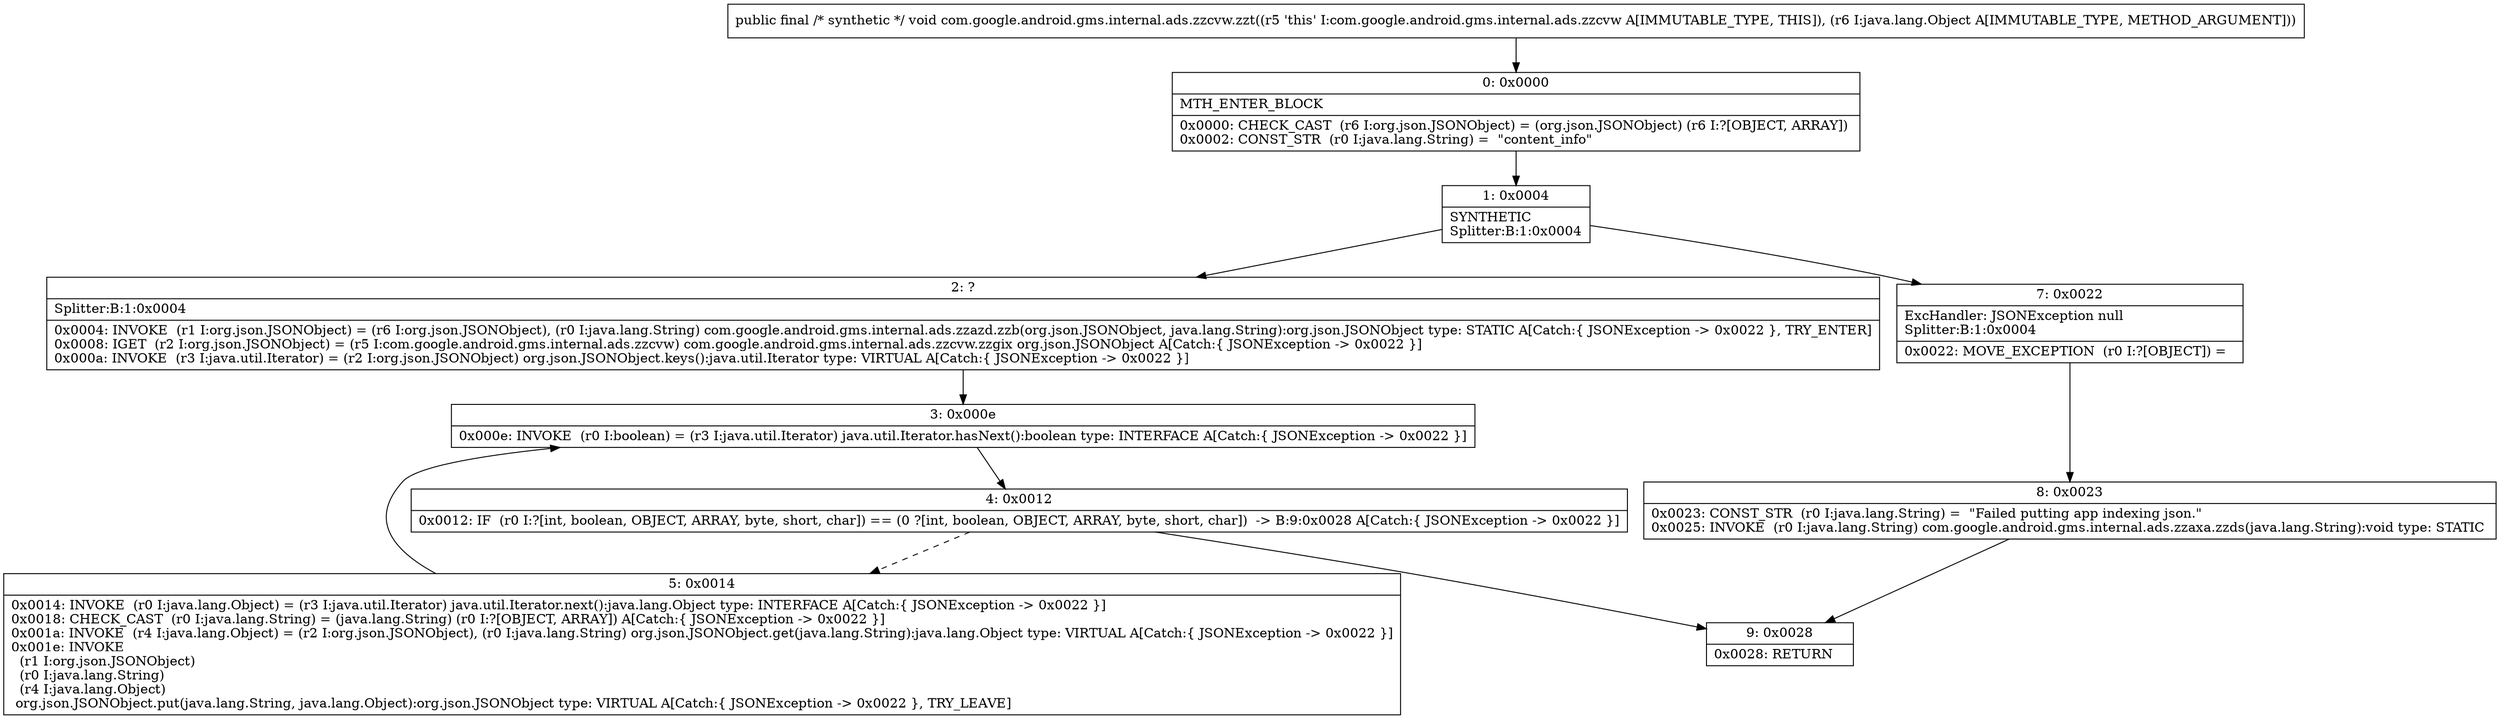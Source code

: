 digraph "CFG forcom.google.android.gms.internal.ads.zzcvw.zzt(Ljava\/lang\/Object;)V" {
Node_0 [shape=record,label="{0\:\ 0x0000|MTH_ENTER_BLOCK\l|0x0000: CHECK_CAST  (r6 I:org.json.JSONObject) = (org.json.JSONObject) (r6 I:?[OBJECT, ARRAY]) \l0x0002: CONST_STR  (r0 I:java.lang.String) =  \"content_info\" \l}"];
Node_1 [shape=record,label="{1\:\ 0x0004|SYNTHETIC\lSplitter:B:1:0x0004\l}"];
Node_2 [shape=record,label="{2\:\ ?|Splitter:B:1:0x0004\l|0x0004: INVOKE  (r1 I:org.json.JSONObject) = (r6 I:org.json.JSONObject), (r0 I:java.lang.String) com.google.android.gms.internal.ads.zzazd.zzb(org.json.JSONObject, java.lang.String):org.json.JSONObject type: STATIC A[Catch:\{ JSONException \-\> 0x0022 \}, TRY_ENTER]\l0x0008: IGET  (r2 I:org.json.JSONObject) = (r5 I:com.google.android.gms.internal.ads.zzcvw) com.google.android.gms.internal.ads.zzcvw.zzgix org.json.JSONObject A[Catch:\{ JSONException \-\> 0x0022 \}]\l0x000a: INVOKE  (r3 I:java.util.Iterator) = (r2 I:org.json.JSONObject) org.json.JSONObject.keys():java.util.Iterator type: VIRTUAL A[Catch:\{ JSONException \-\> 0x0022 \}]\l}"];
Node_3 [shape=record,label="{3\:\ 0x000e|0x000e: INVOKE  (r0 I:boolean) = (r3 I:java.util.Iterator) java.util.Iterator.hasNext():boolean type: INTERFACE A[Catch:\{ JSONException \-\> 0x0022 \}]\l}"];
Node_4 [shape=record,label="{4\:\ 0x0012|0x0012: IF  (r0 I:?[int, boolean, OBJECT, ARRAY, byte, short, char]) == (0 ?[int, boolean, OBJECT, ARRAY, byte, short, char])  \-\> B:9:0x0028 A[Catch:\{ JSONException \-\> 0x0022 \}]\l}"];
Node_5 [shape=record,label="{5\:\ 0x0014|0x0014: INVOKE  (r0 I:java.lang.Object) = (r3 I:java.util.Iterator) java.util.Iterator.next():java.lang.Object type: INTERFACE A[Catch:\{ JSONException \-\> 0x0022 \}]\l0x0018: CHECK_CAST  (r0 I:java.lang.String) = (java.lang.String) (r0 I:?[OBJECT, ARRAY]) A[Catch:\{ JSONException \-\> 0x0022 \}]\l0x001a: INVOKE  (r4 I:java.lang.Object) = (r2 I:org.json.JSONObject), (r0 I:java.lang.String) org.json.JSONObject.get(java.lang.String):java.lang.Object type: VIRTUAL A[Catch:\{ JSONException \-\> 0x0022 \}]\l0x001e: INVOKE  \l  (r1 I:org.json.JSONObject)\l  (r0 I:java.lang.String)\l  (r4 I:java.lang.Object)\l org.json.JSONObject.put(java.lang.String, java.lang.Object):org.json.JSONObject type: VIRTUAL A[Catch:\{ JSONException \-\> 0x0022 \}, TRY_LEAVE]\l}"];
Node_7 [shape=record,label="{7\:\ 0x0022|ExcHandler: JSONException null\lSplitter:B:1:0x0004\l|0x0022: MOVE_EXCEPTION  (r0 I:?[OBJECT]) =  \l}"];
Node_8 [shape=record,label="{8\:\ 0x0023|0x0023: CONST_STR  (r0 I:java.lang.String) =  \"Failed putting app indexing json.\" \l0x0025: INVOKE  (r0 I:java.lang.String) com.google.android.gms.internal.ads.zzaxa.zzds(java.lang.String):void type: STATIC \l}"];
Node_9 [shape=record,label="{9\:\ 0x0028|0x0028: RETURN   \l}"];
MethodNode[shape=record,label="{public final \/* synthetic *\/ void com.google.android.gms.internal.ads.zzcvw.zzt((r5 'this' I:com.google.android.gms.internal.ads.zzcvw A[IMMUTABLE_TYPE, THIS]), (r6 I:java.lang.Object A[IMMUTABLE_TYPE, METHOD_ARGUMENT])) }"];
MethodNode -> Node_0;
Node_0 -> Node_1;
Node_1 -> Node_2;
Node_1 -> Node_7;
Node_2 -> Node_3;
Node_3 -> Node_4;
Node_4 -> Node_5[style=dashed];
Node_4 -> Node_9;
Node_5 -> Node_3;
Node_7 -> Node_8;
Node_8 -> Node_9;
}

